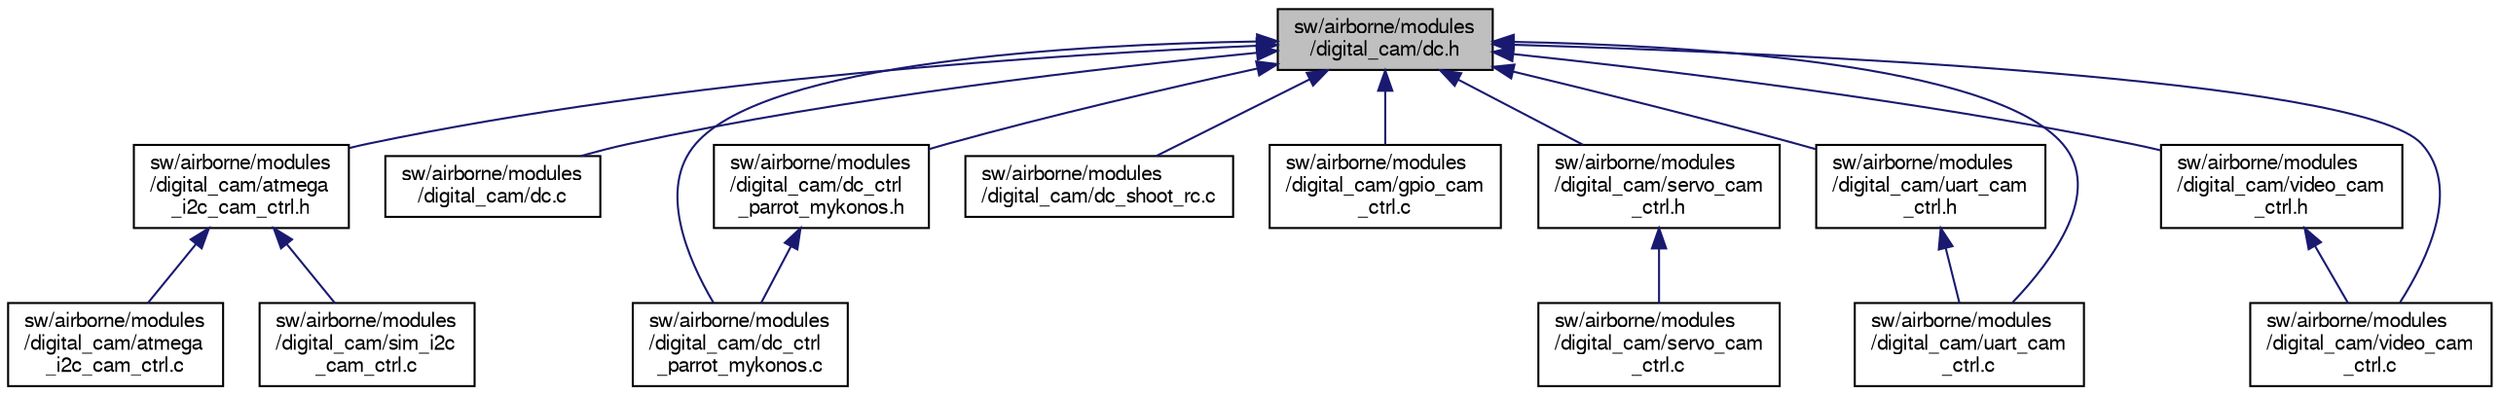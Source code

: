 digraph "sw/airborne/modules/digital_cam/dc.h"
{
  edge [fontname="FreeSans",fontsize="10",labelfontname="FreeSans",labelfontsize="10"];
  node [fontname="FreeSans",fontsize="10",shape=record];
  Node1 [label="sw/airborne/modules\l/digital_cam/dc.h",height=0.2,width=0.4,color="black", fillcolor="grey75", style="filled", fontcolor="black"];
  Node1 -> Node2 [dir="back",color="midnightblue",fontsize="10",style="solid",fontname="FreeSans"];
  Node2 [label="sw/airborne/modules\l/digital_cam/atmega\l_i2c_cam_ctrl.h",height=0.2,width=0.4,color="black", fillcolor="white", style="filled",URL="$atmega__i2c__cam__ctrl_8h.html"];
  Node2 -> Node3 [dir="back",color="midnightblue",fontsize="10",style="solid",fontname="FreeSans"];
  Node3 [label="sw/airborne/modules\l/digital_cam/atmega\l_i2c_cam_ctrl.c",height=0.2,width=0.4,color="black", fillcolor="white", style="filled",URL="$atmega__i2c__cam__ctrl_8c.html",tooltip="Interface with digital camera though AVR AtMega chip. "];
  Node2 -> Node4 [dir="back",color="midnightblue",fontsize="10",style="solid",fontname="FreeSans"];
  Node4 [label="sw/airborne/modules\l/digital_cam/sim_i2c\l_cam_ctrl.c",height=0.2,width=0.4,color="black", fillcolor="white", style="filled",URL="$sim__i2c__cam__ctrl_8c.html",tooltip="Simulated Interface with digital camera. "];
  Node1 -> Node5 [dir="back",color="midnightblue",fontsize="10",style="solid",fontname="FreeSans"];
  Node5 [label="sw/airborne/modules\l/digital_cam/dc.c",height=0.2,width=0.4,color="black", fillcolor="white", style="filled",URL="$dc_8c.html",tooltip="Standard Digital Camera Control Interface. "];
  Node1 -> Node6 [dir="back",color="midnightblue",fontsize="10",style="solid",fontname="FreeSans"];
  Node6 [label="sw/airborne/modules\l/digital_cam/dc_ctrl\l_parrot_mykonos.c",height=0.2,width=0.4,color="black", fillcolor="white", style="filled",URL="$dc__ctrl__parrot__mykonos_8c.html"];
  Node1 -> Node7 [dir="back",color="midnightblue",fontsize="10",style="solid",fontname="FreeSans"];
  Node7 [label="sw/airborne/modules\l/digital_cam/dc_ctrl\l_parrot_mykonos.h",height=0.2,width=0.4,color="black", fillcolor="white", style="filled",URL="$dc__ctrl__parrot__mykonos_8h.html",tooltip="Digital video/photo recorder control for Parrot Mykonos Platform, For others that is: control the cam..."];
  Node7 -> Node6 [dir="back",color="midnightblue",fontsize="10",style="solid",fontname="FreeSans"];
  Node1 -> Node8 [dir="back",color="midnightblue",fontsize="10",style="solid",fontname="FreeSans"];
  Node8 [label="sw/airborne/modules\l/digital_cam/dc_shoot_rc.c",height=0.2,width=0.4,color="black", fillcolor="white", style="filled",URL="$dc__shoot__rc_8c.html",tooltip="Digital Camera remote shoot using radio channel. "];
  Node1 -> Node9 [dir="back",color="midnightblue",fontsize="10",style="solid",fontname="FreeSans"];
  Node9 [label="sw/airborne/modules\l/digital_cam/gpio_cam\l_ctrl.c",height=0.2,width=0.4,color="black", fillcolor="white", style="filled",URL="$gpio__cam__ctrl_8c.html",tooltip="Control the camera via GPIO pins. "];
  Node1 -> Node10 [dir="back",color="midnightblue",fontsize="10",style="solid",fontname="FreeSans"];
  Node10 [label="sw/airborne/modules\l/digital_cam/servo_cam\l_ctrl.h",height=0.2,width=0.4,color="black", fillcolor="white", style="filled",URL="$servo__cam__ctrl_8h.html",tooltip="Digital Camera Control. "];
  Node10 -> Node11 [dir="back",color="midnightblue",fontsize="10",style="solid",fontname="FreeSans"];
  Node11 [label="sw/airborne/modules\l/digital_cam/servo_cam\l_ctrl.c",height=0.2,width=0.4,color="black", fillcolor="white", style="filled",URL="$servo__cam__ctrl_8c.html",tooltip="Digital Camera Control. "];
  Node1 -> Node12 [dir="back",color="midnightblue",fontsize="10",style="solid",fontname="FreeSans"];
  Node12 [label="sw/airborne/modules\l/digital_cam/uart_cam\l_ctrl.h",height=0.2,width=0.4,color="black", fillcolor="white", style="filled",URL="$uart__cam__ctrl_8h.html",tooltip="Digital Camera Control Over UART with download of thumbnails over the PAYLOAD message. "];
  Node12 -> Node13 [dir="back",color="midnightblue",fontsize="10",style="solid",fontname="FreeSans"];
  Node13 [label="sw/airborne/modules\l/digital_cam/uart_cam\l_ctrl.c",height=0.2,width=0.4,color="black", fillcolor="white", style="filled",URL="$uart__cam__ctrl_8c.html",tooltip="Control the camera via uart to chdk-ptp. "];
  Node1 -> Node13 [dir="back",color="midnightblue",fontsize="10",style="solid",fontname="FreeSans"];
  Node1 -> Node14 [dir="back",color="midnightblue",fontsize="10",style="solid",fontname="FreeSans"];
  Node14 [label="sw/airborne/modules\l/digital_cam/video_cam\l_ctrl.h",height=0.2,width=0.4,color="black", fillcolor="white", style="filled",URL="$video__cam__ctrl_8h.html",tooltip="Digital Camera Control: controls triggering of an embedded digital camera on a linux based autopilot..."];
  Node14 -> Node15 [dir="back",color="midnightblue",fontsize="10",style="solid",fontname="FreeSans"];
  Node15 [label="sw/airborne/modules\l/digital_cam/video_cam\l_ctrl.c",height=0.2,width=0.4,color="black", fillcolor="white", style="filled",URL="$video__cam__ctrl_8c.html"];
  Node1 -> Node15 [dir="back",color="midnightblue",fontsize="10",style="solid",fontname="FreeSans"];
}
